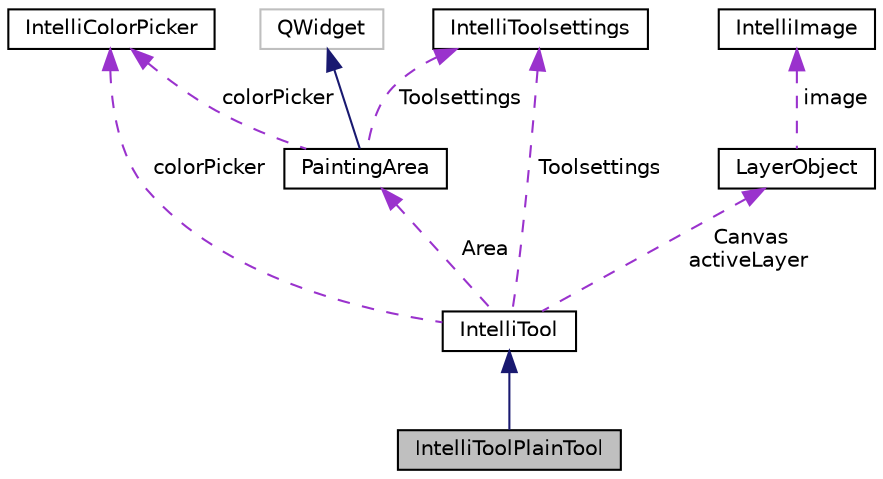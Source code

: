 digraph "IntelliToolPlainTool"
{
 // LATEX_PDF_SIZE
  edge [fontname="Helvetica",fontsize="10",labelfontname="Helvetica",labelfontsize="10"];
  node [fontname="Helvetica",fontsize="10",shape=record];
  Node1 [label="IntelliToolPlainTool",height=0.2,width=0.4,color="black", fillcolor="grey75", style="filled", fontcolor="black",tooltip="The IntelliToolPlainTool class represents a tool to fill the whole canvas with one color."];
  Node2 -> Node1 [dir="back",color="midnightblue",fontsize="10",style="solid",fontname="Helvetica"];
  Node2 [label="IntelliTool",height=0.2,width=0.4,color="black", fillcolor="white", style="filled",URL="$class_intelli_tool.html",tooltip="An abstract class that manages the basic events, like mouse clicks or scrolls events."];
  Node3 -> Node2 [dir="back",color="darkorchid3",fontsize="10",style="dashed",label=" Area" ,fontname="Helvetica"];
  Node3 [label="PaintingArea",height=0.2,width=0.4,color="black", fillcolor="white", style="filled",URL="$class_painting_area.html",tooltip="The PaintingArea class manages the methods and stores information about the current painting area,..."];
  Node4 -> Node3 [dir="back",color="midnightblue",fontsize="10",style="solid",fontname="Helvetica"];
  Node4 [label="QWidget",height=0.2,width=0.4,color="grey75", fillcolor="white", style="filled",tooltip=" "];
  Node5 -> Node3 [dir="back",color="darkorchid3",fontsize="10",style="dashed",label=" colorPicker" ,fontname="Helvetica"];
  Node5 [label="IntelliColorPicker",height=0.2,width=0.4,color="black", fillcolor="white", style="filled",URL="$class_intelli_color_picker.html",tooltip="The IntelliColorPicker manages the selected colors for one whole project."];
  Node6 -> Node3 [dir="back",color="darkorchid3",fontsize="10",style="dashed",label=" Toolsettings" ,fontname="Helvetica"];
  Node6 [label="IntelliToolsettings",height=0.2,width=0.4,color="black", fillcolor="white", style="filled",URL="$class_intelli_toolsettings.html",tooltip=" "];
  Node6 -> Node2 [dir="back",color="darkorchid3",fontsize="10",style="dashed",label=" Toolsettings" ,fontname="Helvetica"];
  Node5 -> Node2 [dir="back",color="darkorchid3",fontsize="10",style="dashed",label=" colorPicker" ,fontname="Helvetica"];
  Node7 -> Node2 [dir="back",color="darkorchid3",fontsize="10",style="dashed",label=" Canvas\nactiveLayer" ,fontname="Helvetica"];
  Node7 [label="LayerObject",height=0.2,width=0.4,color="black", fillcolor="white", style="filled",URL="$struct_layer_object.html",tooltip="The LayerObject struct holds all the information needed to construct a layer."];
  Node8 -> Node7 [dir="back",color="darkorchid3",fontsize="10",style="dashed",label=" image" ,fontname="Helvetica"];
  Node8 [label="IntelliImage",height=0.2,width=0.4,color="black", fillcolor="white", style="filled",URL="$class_intelli_image.html",tooltip="An abstract class which manages the basic IntelliImage operations."];
}
